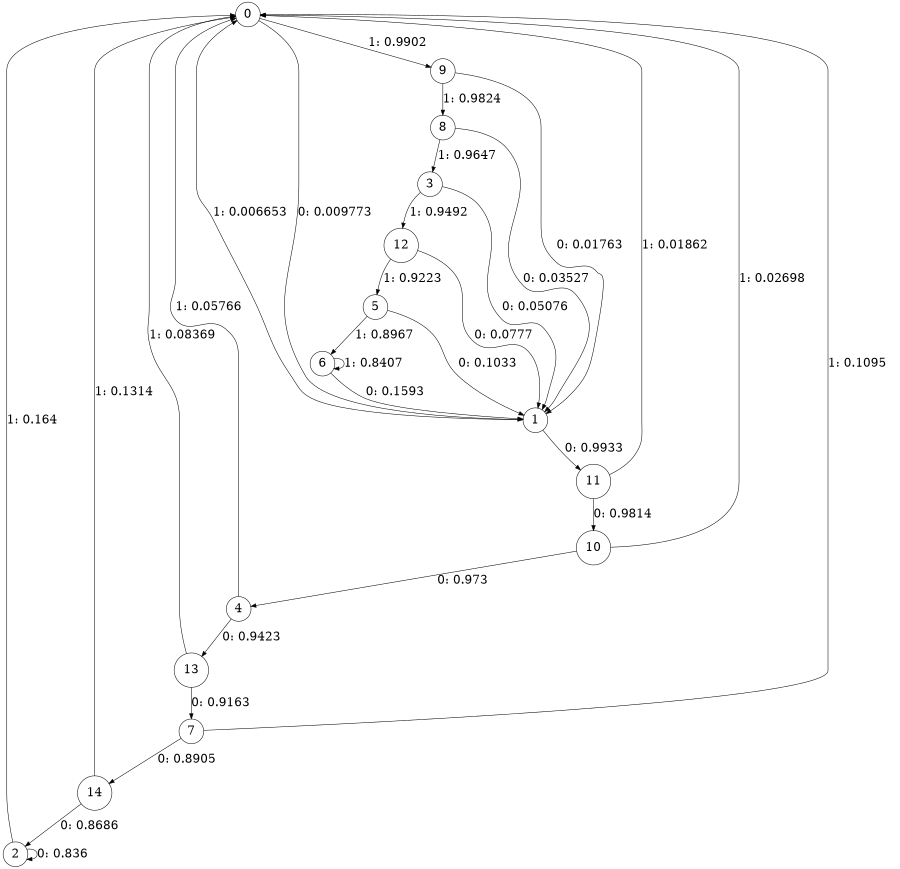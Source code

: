 digraph "ch4_face_source_L10" {
size = "6,8.5";
ratio = "fill";
node [shape = circle];
node [fontsize = 24];
edge [fontsize = 24];
0 -> 1 [label = "0: 0.009773  "];
0 -> 9 [label = "1: 0.9902   "];
1 -> 11 [label = "0: 0.9933   "];
1 -> 0 [label = "1: 0.006653  "];
2 -> 2 [label = "0: 0.836    "];
2 -> 0 [label = "1: 0.164    "];
3 -> 1 [label = "0: 0.05076  "];
3 -> 12 [label = "1: 0.9492   "];
4 -> 13 [label = "0: 0.9423   "];
4 -> 0 [label = "1: 0.05766  "];
5 -> 1 [label = "0: 0.1033   "];
5 -> 6 [label = "1: 0.8967   "];
6 -> 1 [label = "0: 0.1593   "];
6 -> 6 [label = "1: 0.8407   "];
7 -> 14 [label = "0: 0.8905   "];
7 -> 0 [label = "1: 0.1095   "];
8 -> 1 [label = "0: 0.03527  "];
8 -> 3 [label = "1: 0.9647   "];
9 -> 1 [label = "0: 0.01763  "];
9 -> 8 [label = "1: 0.9824   "];
10 -> 4 [label = "0: 0.973    "];
10 -> 0 [label = "1: 0.02698  "];
11 -> 10 [label = "0: 0.9814   "];
11 -> 0 [label = "1: 0.01862  "];
12 -> 1 [label = "0: 0.0777   "];
12 -> 5 [label = "1: 0.9223   "];
13 -> 7 [label = "0: 0.9163   "];
13 -> 0 [label = "1: 0.08369  "];
14 -> 2 [label = "0: 0.8686   "];
14 -> 0 [label = "1: 0.1314   "];
}